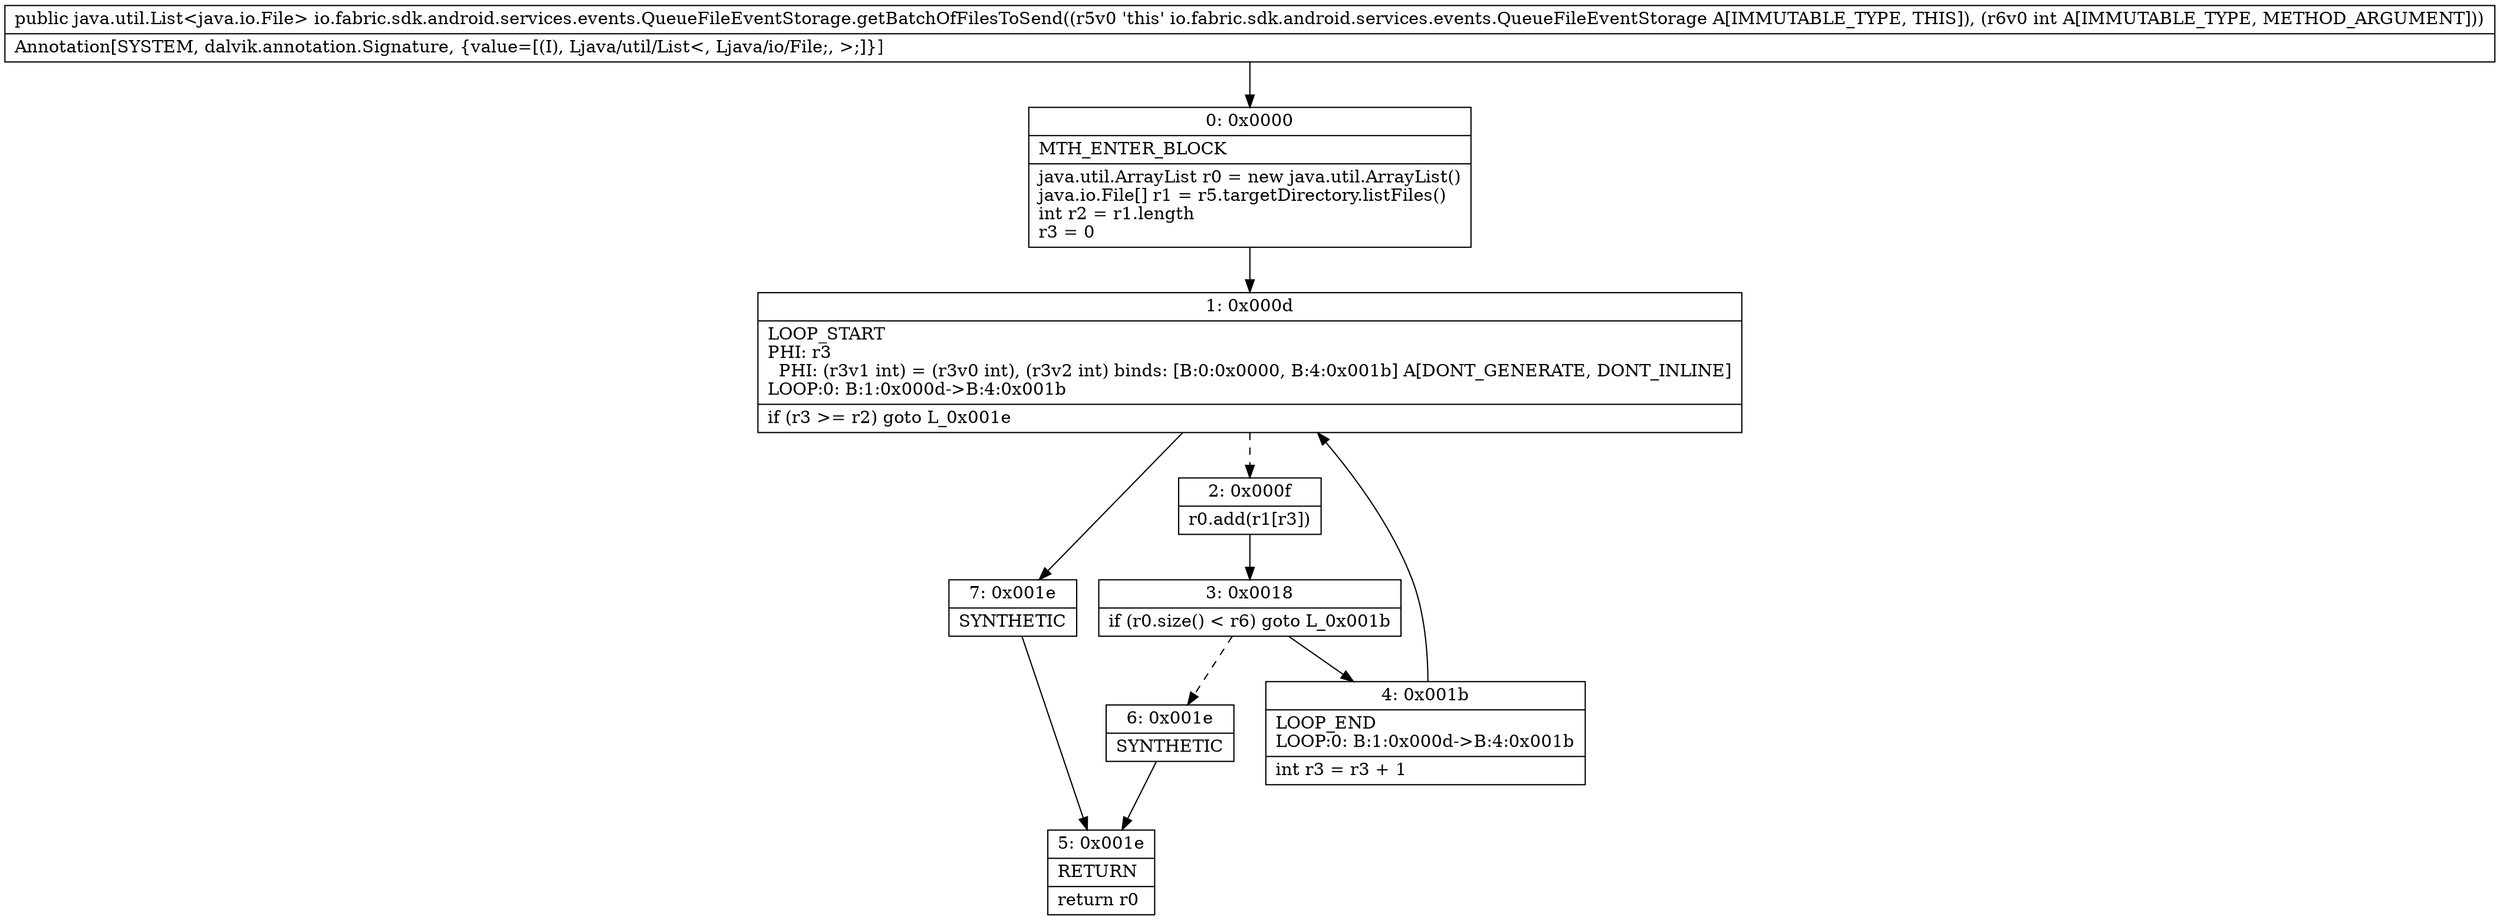 digraph "CFG forio.fabric.sdk.android.services.events.QueueFileEventStorage.getBatchOfFilesToSend(I)Ljava\/util\/List;" {
Node_0 [shape=record,label="{0\:\ 0x0000|MTH_ENTER_BLOCK\l|java.util.ArrayList r0 = new java.util.ArrayList()\ljava.io.File[] r1 = r5.targetDirectory.listFiles()\lint r2 = r1.length\lr3 = 0\l}"];
Node_1 [shape=record,label="{1\:\ 0x000d|LOOP_START\lPHI: r3 \l  PHI: (r3v1 int) = (r3v0 int), (r3v2 int) binds: [B:0:0x0000, B:4:0x001b] A[DONT_GENERATE, DONT_INLINE]\lLOOP:0: B:1:0x000d\-\>B:4:0x001b\l|if (r3 \>= r2) goto L_0x001e\l}"];
Node_2 [shape=record,label="{2\:\ 0x000f|r0.add(r1[r3])\l}"];
Node_3 [shape=record,label="{3\:\ 0x0018|if (r0.size() \< r6) goto L_0x001b\l}"];
Node_4 [shape=record,label="{4\:\ 0x001b|LOOP_END\lLOOP:0: B:1:0x000d\-\>B:4:0x001b\l|int r3 = r3 + 1\l}"];
Node_5 [shape=record,label="{5\:\ 0x001e|RETURN\l|return r0\l}"];
Node_6 [shape=record,label="{6\:\ 0x001e|SYNTHETIC\l}"];
Node_7 [shape=record,label="{7\:\ 0x001e|SYNTHETIC\l}"];
MethodNode[shape=record,label="{public java.util.List\<java.io.File\> io.fabric.sdk.android.services.events.QueueFileEventStorage.getBatchOfFilesToSend((r5v0 'this' io.fabric.sdk.android.services.events.QueueFileEventStorage A[IMMUTABLE_TYPE, THIS]), (r6v0 int A[IMMUTABLE_TYPE, METHOD_ARGUMENT]))  | Annotation[SYSTEM, dalvik.annotation.Signature, \{value=[(I), Ljava\/util\/List\<, Ljava\/io\/File;, \>;]\}]\l}"];
MethodNode -> Node_0;
Node_0 -> Node_1;
Node_1 -> Node_2[style=dashed];
Node_1 -> Node_7;
Node_2 -> Node_3;
Node_3 -> Node_4;
Node_3 -> Node_6[style=dashed];
Node_4 -> Node_1;
Node_6 -> Node_5;
Node_7 -> Node_5;
}

